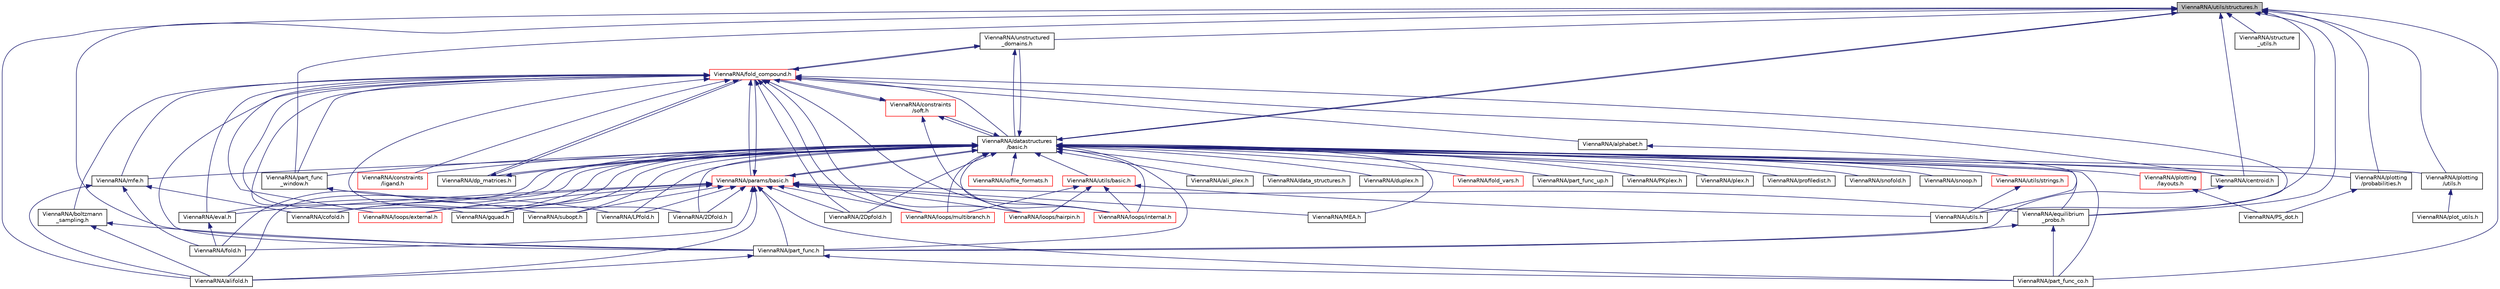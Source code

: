 digraph "ViennaRNA/utils/structures.h"
{
 // INTERACTIVE_SVG=YES
 // LATEX_PDF_SIZE
  bgcolor="transparent";
  edge [fontname="Helvetica",fontsize="10",labelfontname="Helvetica",labelfontsize="10"];
  node [fontname="Helvetica",fontsize="10",shape=record];
  Node16 [label="ViennaRNA/utils/structures.h",height=0.2,width=0.4,color="black", fillcolor="grey75", style="filled", fontcolor="black",tooltip="Various utility- and helper-functions for secondary structure parsing, converting,..."];
  Node16 -> Node17 [dir="back",color="midnightblue",fontsize="10",style="solid"];
  Node17 [label="ViennaRNA/alifold.h",height=0.2,width=0.4,color="black",URL="$alifold_8h.html",tooltip="Functions for comparative structure prediction using RNA sequence alignments."];
  Node16 -> Node18 [dir="back",color="midnightblue",fontsize="10",style="solid"];
  Node18 [label="ViennaRNA/centroid.h",height=0.2,width=0.4,color="black",URL="$centroid_8h.html",tooltip="Centroid structure computation."];
  Node18 -> Node19 [dir="back",color="midnightblue",fontsize="10",style="solid"];
  Node19 [label="ViennaRNA/part_func.h",height=0.2,width=0.4,color="black",URL="$part__func_8h.html",tooltip="Partition function implementations."];
  Node19 -> Node17 [dir="back",color="midnightblue",fontsize="10",style="solid"];
  Node19 -> Node20 [dir="back",color="midnightblue",fontsize="10",style="solid"];
  Node20 [label="ViennaRNA/part_func_co.h",height=0.2,width=0.4,color="black",URL="$part__func__co_8h.html",tooltip="Partition function for two RNA sequences."];
  Node16 -> Node21 [dir="back",color="midnightblue",fontsize="10",style="solid"];
  Node21 [label="ViennaRNA/equilibrium\l_probs.h",height=0.2,width=0.4,color="black",URL="$equilibrium__probs_8h.html",tooltip="Equilibrium Probability implementations."];
  Node21 -> Node19 [dir="back",color="midnightblue",fontsize="10",style="solid"];
  Node21 -> Node20 [dir="back",color="midnightblue",fontsize="10",style="solid"];
  Node16 -> Node19 [dir="back",color="midnightblue",fontsize="10",style="solid"];
  Node16 -> Node20 [dir="back",color="midnightblue",fontsize="10",style="solid"];
  Node16 -> Node22 [dir="back",color="midnightblue",fontsize="10",style="solid"];
  Node22 [label="ViennaRNA/part_func\l_window.h",height=0.2,width=0.4,color="black",URL="$part__func__window_8h.html",tooltip="Partition function and equilibrium probability implementation for the sliding window algorithm."];
  Node22 -> Node23 [dir="back",color="midnightblue",fontsize="10",style="solid"];
  Node23 [label="ViennaRNA/LPfold.h",height=0.2,width=0.4,color="black",URL="$LPfold_8h.html",tooltip="Partition function and equilibrium probability implementation for the sliding window algorithm."];
  Node16 -> Node24 [dir="back",color="midnightblue",fontsize="10",style="solid"];
  Node24 [label="ViennaRNA/structure\l_utils.h",height=0.2,width=0.4,color="black",URL="$structure__utils_8h.html",tooltip="Use ViennaRNA/utils/structures.h instead."];
  Node16 -> Node25 [dir="back",color="midnightblue",fontsize="10",style="solid"];
  Node25 [label="ViennaRNA/unstructured\l_domains.h",height=0.2,width=0.4,color="black",URL="$unstructured__domains_8h.html",tooltip="Functions to modify unstructured domains, e.g. to incorporate ligands binding to unpaired stretches."];
  Node25 -> Node26 [dir="back",color="midnightblue",fontsize="10",style="solid"];
  Node26 [label="ViennaRNA/fold_compound.h",height=0.2,width=0.4,color="red",URL="$fold__compound_8h.html",tooltip="The Basic Fold Compound API."];
  Node26 -> Node27 [dir="back",color="midnightblue",fontsize="10",style="solid"];
  Node27 [label="ViennaRNA/2Dfold.h",height=0.2,width=0.4,color="black",URL="$2Dfold_8h.html",tooltip="MFE structures for base pair distance classes."];
  Node26 -> Node28 [dir="back",color="midnightblue",fontsize="10",style="solid"];
  Node28 [label="ViennaRNA/2Dpfold.h",height=0.2,width=0.4,color="black",URL="$2Dpfold_8h.html",tooltip="Partition function implementations for base pair distance classes."];
  Node26 -> Node29 [dir="back",color="midnightblue",fontsize="10",style="solid"];
  Node29 [label="ViennaRNA/alphabet.h",height=0.2,width=0.4,color="black",URL="$alphabet_8h.html",tooltip="Functions to process, convert, and generally handle different nucleotide and/or base pair alphabets."];
  Node29 -> Node30 [dir="back",color="midnightblue",fontsize="10",style="solid"];
  Node30 [label="ViennaRNA/utils.h",height=0.2,width=0.4,color="black",URL="$utils_8h.html",tooltip="Use ViennaRNA/utils/basic.h instead."];
  Node26 -> Node31 [dir="back",color="midnightblue",fontsize="10",style="solid"];
  Node31 [label="ViennaRNA/boltzmann\l_sampling.h",height=0.2,width=0.4,color="black",URL="$boltzmann__sampling_8h.html",tooltip="Boltzmann Sampling of secondary structures from the ensemble."];
  Node31 -> Node17 [dir="back",color="midnightblue",fontsize="10",style="solid"];
  Node31 -> Node19 [dir="back",color="midnightblue",fontsize="10",style="solid"];
  Node26 -> Node18 [dir="back",color="midnightblue",fontsize="10",style="solid"];
  Node26 -> Node34 [dir="back",color="midnightblue",fontsize="10",style="solid"];
  Node34 [label="ViennaRNA/dp_matrices.h",height=0.2,width=0.4,color="black",URL="$dp__matrices_8h.html",tooltip="Functions to deal with standard dynamic programming (DP) matrices."];
  Node34 -> Node26 [dir="back",color="midnightblue",fontsize="10",style="solid"];
  Node34 -> Node35 [dir="back",color="midnightblue",fontsize="10",style="solid"];
  Node35 [label="ViennaRNA/datastructures\l/basic.h",height=0.2,width=0.4,color="black",URL="$datastructures_2basic_8h.html",tooltip="Various data structures and pre-processor macros."];
  Node35 -> Node27 [dir="back",color="midnightblue",fontsize="10",style="solid"];
  Node35 -> Node28 [dir="back",color="midnightblue",fontsize="10",style="solid"];
  Node35 -> Node36 [dir="back",color="midnightblue",fontsize="10",style="solid"];
  Node36 [label="ViennaRNA/ali_plex.h",height=0.2,width=0.4,color="black",URL="$ali__plex_8h_source.html",tooltip=" "];
  Node35 -> Node17 [dir="back",color="midnightblue",fontsize="10",style="solid"];
  Node35 -> Node18 [dir="back",color="midnightblue",fontsize="10",style="solid"];
  Node35 -> Node37 [dir="back",color="midnightblue",fontsize="10",style="solid"];
  Node37 [label="ViennaRNA/cofold.h",height=0.2,width=0.4,color="black",URL="$cofold_8h.html",tooltip="MFE implementations for RNA-RNA interaction."];
  Node35 -> Node38 [dir="back",color="midnightblue",fontsize="10",style="solid"];
  Node38 [label="ViennaRNA/data_structures.h",height=0.2,width=0.4,color="black",URL="$data__structures_8h.html",tooltip="Use ViennaRNA/datastructures/basic.h instead."];
  Node35 -> Node34 [dir="back",color="midnightblue",fontsize="10",style="solid"];
  Node35 -> Node39 [dir="back",color="midnightblue",fontsize="10",style="solid"];
  Node39 [label="ViennaRNA/duplex.h",height=0.2,width=0.4,color="black",URL="$duplex_8h.html",tooltip="Functions for simple RNA-RNA duplex interactions."];
  Node35 -> Node21 [dir="back",color="midnightblue",fontsize="10",style="solid"];
  Node35 -> Node40 [dir="back",color="midnightblue",fontsize="10",style="solid"];
  Node40 [label="ViennaRNA/eval.h",height=0.2,width=0.4,color="black",URL="$eval_8h.html",tooltip="Functions and variables related to energy evaluation of sequence/structure pairs."];
  Node40 -> Node41 [dir="back",color="midnightblue",fontsize="10",style="solid"];
  Node41 [label="ViennaRNA/fold.h",height=0.2,width=0.4,color="black",URL="$fold_8h.html",tooltip="MFE calculations for single RNA sequences."];
  Node35 -> Node41 [dir="back",color="midnightblue",fontsize="10",style="solid"];
  Node35 -> Node42 [dir="back",color="midnightblue",fontsize="10",style="solid"];
  Node42 [label="ViennaRNA/fold_vars.h",height=0.2,width=0.4,color="red",URL="$fold__vars_8h.html",tooltip="Here all all declarations of the global variables used throughout RNAlib."];
  Node35 -> Node44 [dir="back",color="midnightblue",fontsize="10",style="solid"];
  Node44 [label="ViennaRNA/gquad.h",height=0.2,width=0.4,color="black",URL="$gquad_8h.html",tooltip="G-quadruplexes."];
  Node35 -> Node23 [dir="back",color="midnightblue",fontsize="10",style="solid"];
  Node35 -> Node45 [dir="back",color="midnightblue",fontsize="10",style="solid"];
  Node45 [label="ViennaRNA/MEA.h",height=0.2,width=0.4,color="black",URL="$MEA_8h.html",tooltip="Computes a MEA (maximum expected accuracy) structure."];
  Node35 -> Node46 [dir="back",color="midnightblue",fontsize="10",style="solid"];
  Node46 [label="ViennaRNA/mfe.h",height=0.2,width=0.4,color="black",URL="$mfe_8h.html",tooltip="Compute Minimum Free energy (MFE) and backtrace corresponding secondary structures from RNA sequence ..."];
  Node46 -> Node17 [dir="back",color="midnightblue",fontsize="10",style="solid"];
  Node46 -> Node37 [dir="back",color="midnightblue",fontsize="10",style="solid"];
  Node46 -> Node41 [dir="back",color="midnightblue",fontsize="10",style="solid"];
  Node35 -> Node19 [dir="back",color="midnightblue",fontsize="10",style="solid"];
  Node35 -> Node20 [dir="back",color="midnightblue",fontsize="10",style="solid"];
  Node35 -> Node47 [dir="back",color="midnightblue",fontsize="10",style="solid"];
  Node47 [label="ViennaRNA/part_func_up.h",height=0.2,width=0.4,color="black",URL="$part__func__up_8h.html",tooltip="Implementations for accessibility and RNA-RNA interaction as a stepwise process."];
  Node35 -> Node22 [dir="back",color="midnightblue",fontsize="10",style="solid"];
  Node35 -> Node48 [dir="back",color="midnightblue",fontsize="10",style="solid"];
  Node48 [label="ViennaRNA/PKplex.h",height=0.2,width=0.4,color="black",URL="$PKplex_8h_source.html",tooltip=" "];
  Node35 -> Node49 [dir="back",color="midnightblue",fontsize="10",style="solid"];
  Node49 [label="ViennaRNA/plex.h",height=0.2,width=0.4,color="black",URL="$plex_8h_source.html",tooltip=" "];
  Node35 -> Node50 [dir="back",color="midnightblue",fontsize="10",style="solid"];
  Node50 [label="ViennaRNA/profiledist.h",height=0.2,width=0.4,color="black",URL="$profiledist_8h.html",tooltip=" "];
  Node35 -> Node51 [dir="back",color="midnightblue",fontsize="10",style="solid"];
  Node51 [label="ViennaRNA/snofold.h",height=0.2,width=0.4,color="black",URL="$snofold_8h_source.html",tooltip=" "];
  Node35 -> Node52 [dir="back",color="midnightblue",fontsize="10",style="solid"];
  Node52 [label="ViennaRNA/snoop.h",height=0.2,width=0.4,color="black",URL="$snoop_8h_source.html",tooltip=" "];
  Node35 -> Node53 [dir="back",color="midnightblue",fontsize="10",style="solid"];
  Node53 [label="ViennaRNA/subopt.h",height=0.2,width=0.4,color="black",URL="$subopt_8h.html",tooltip="RNAsubopt and density of states declarations."];
  Node35 -> Node25 [dir="back",color="midnightblue",fontsize="10",style="solid"];
  Node35 -> Node54 [dir="back",color="midnightblue",fontsize="10",style="solid"];
  Node54 [label="ViennaRNA/params/basic.h",height=0.2,width=0.4,color="red",URL="$params_2basic_8h.html",tooltip="Functions to deal with sets of energy parameters."];
  Node54 -> Node27 [dir="back",color="midnightblue",fontsize="10",style="solid"];
  Node54 -> Node28 [dir="back",color="midnightblue",fontsize="10",style="solid"];
  Node54 -> Node17 [dir="back",color="midnightblue",fontsize="10",style="solid"];
  Node54 -> Node37 [dir="back",color="midnightblue",fontsize="10",style="solid"];
  Node54 -> Node21 [dir="back",color="midnightblue",fontsize="10",style="solid"];
  Node54 -> Node40 [dir="back",color="midnightblue",fontsize="10",style="solid"];
  Node54 -> Node41 [dir="back",color="midnightblue",fontsize="10",style="solid"];
  Node54 -> Node26 [dir="back",color="midnightblue",fontsize="10",style="solid"];
  Node54 -> Node44 [dir="back",color="midnightblue",fontsize="10",style="solid"];
  Node54 -> Node23 [dir="back",color="midnightblue",fontsize="10",style="solid"];
  Node54 -> Node45 [dir="back",color="midnightblue",fontsize="10",style="solid"];
  Node54 -> Node19 [dir="back",color="midnightblue",fontsize="10",style="solid"];
  Node54 -> Node20 [dir="back",color="midnightblue",fontsize="10",style="solid"];
  Node54 -> Node53 [dir="back",color="midnightblue",fontsize="10",style="solid"];
  Node54 -> Node57 [dir="back",color="midnightblue",fontsize="10",style="solid"];
  Node57 [label="ViennaRNA/loops/external.h",height=0.2,width=0.4,color="red",URL="$external_8h.html",tooltip="Energy evaluation of exterior loops for MFE and partition function calculations."];
  Node54 -> Node61 [dir="back",color="midnightblue",fontsize="10",style="solid"];
  Node61 [label="ViennaRNA/loops/hairpin.h",height=0.2,width=0.4,color="red",URL="$hairpin_8h.html",tooltip="Energy evaluation of hairpin loops for MFE and partition function calculations."];
  Node54 -> Node63 [dir="back",color="midnightblue",fontsize="10",style="solid"];
  Node63 [label="ViennaRNA/loops/internal.h",height=0.2,width=0.4,color="red",URL="$internal_8h.html",tooltip="Energy evaluation of interior loops for MFE and partition function calculations."];
  Node54 -> Node65 [dir="back",color="midnightblue",fontsize="10",style="solid"];
  Node65 [label="ViennaRNA/loops/multibranch.h",height=0.2,width=0.4,color="red",URL="$multibranch_8h.html",tooltip="Energy evaluation of multibranch loops for MFE and partition function calculations."];
  Node54 -> Node35 [dir="back",color="midnightblue",fontsize="10",style="solid"];
  Node35 -> Node57 [dir="back",color="midnightblue",fontsize="10",style="solid"];
  Node35 -> Node61 [dir="back",color="midnightblue",fontsize="10",style="solid"];
  Node35 -> Node63 [dir="back",color="midnightblue",fontsize="10",style="solid"];
  Node35 -> Node65 [dir="back",color="midnightblue",fontsize="10",style="solid"];
  Node35 -> Node67 [dir="back",color="midnightblue",fontsize="10",style="solid"];
  Node67 [label="ViennaRNA/constraints\l/ligand.h",height=0.2,width=0.4,color="red",URL="$ligand_8h.html",tooltip="Functions for incorporation of ligands binding to hairpin and interior loop motifs using the soft con..."];
  Node35 -> Node70 [dir="back",color="midnightblue",fontsize="10",style="solid"];
  Node70 [label="ViennaRNA/constraints\l/soft.h",height=0.2,width=0.4,color="red",URL="$soft_8h.html",tooltip="Functions and data structures for secondary structure soft constraints."];
  Node70 -> Node26 [dir="back",color="midnightblue",fontsize="10",style="solid"];
  Node70 -> Node63 [dir="back",color="midnightblue",fontsize="10",style="solid"];
  Node70 -> Node35 [dir="back",color="midnightblue",fontsize="10",style="solid"];
  Node35 -> Node72 [dir="back",color="midnightblue",fontsize="10",style="solid"];
  Node72 [label="ViennaRNA/io/file_formats.h",height=0.2,width=0.4,color="red",URL="$io_2file__formats_8h.html",tooltip="Read and write different file formats for RNA sequences, structures."];
  Node35 -> Node74 [dir="back",color="midnightblue",fontsize="10",style="solid"];
  Node74 [label="ViennaRNA/plotting\l/layouts.h",height=0.2,width=0.4,color="red",URL="$layouts_8h.html",tooltip="Secondary structure plot layout algorithms."];
  Node74 -> Node76 [dir="back",color="midnightblue",fontsize="10",style="solid"];
  Node76 [label="ViennaRNA/PS_dot.h",height=0.2,width=0.4,color="black",URL="$PS__dot_8h.html",tooltip="Use ViennaRNA/plotting/probabilities.h instead."];
  Node35 -> Node79 [dir="back",color="midnightblue",fontsize="10",style="solid"];
  Node79 [label="ViennaRNA/plotting\l/probabilities.h",height=0.2,width=0.4,color="black",URL="$probabilities_8h.html",tooltip="Various functions for plotting RNA secondary structures, dot-plots and other visualizations."];
  Node79 -> Node76 [dir="back",color="midnightblue",fontsize="10",style="solid"];
  Node35 -> Node80 [dir="back",color="midnightblue",fontsize="10",style="solid"];
  Node80 [label="ViennaRNA/plotting\l/utils.h",height=0.2,width=0.4,color="black",URL="$plotting_2utils_8h.html",tooltip="Various utilities to assist in plotting secondary structures and consensus structures."];
  Node80 -> Node81 [dir="back",color="midnightblue",fontsize="10",style="solid"];
  Node81 [label="ViennaRNA/plot_utils.h",height=0.2,width=0.4,color="black",URL="$plot__utils_8h.html",tooltip="Use ViennaRNA/plotting/utils.h instead."];
  Node35 -> Node82 [dir="back",color="midnightblue",fontsize="10",style="solid"];
  Node82 [label="ViennaRNA/utils/basic.h",height=0.2,width=0.4,color="red",URL="$utils_2basic_8h.html",tooltip="General utility- and helper-functions used throughout the ViennaRNA Package."];
  Node82 -> Node30 [dir="back",color="midnightblue",fontsize="10",style="solid"];
  Node82 -> Node61 [dir="back",color="midnightblue",fontsize="10",style="solid"];
  Node82 -> Node63 [dir="back",color="midnightblue",fontsize="10",style="solid"];
  Node82 -> Node65 [dir="back",color="midnightblue",fontsize="10",style="solid"];
  Node35 -> Node83 [dir="back",color="midnightblue",fontsize="10",style="solid"];
  Node83 [label="ViennaRNA/utils/strings.h",height=0.2,width=0.4,color="red",URL="$strings_8h.html",tooltip="General utility- and helper-functions for RNA sequence and structure strings used throughout the Vien..."];
  Node83 -> Node30 [dir="back",color="midnightblue",fontsize="10",style="solid"];
  Node35 -> Node16 [dir="back",color="midnightblue",fontsize="10",style="solid"];
  Node26 -> Node21 [dir="back",color="midnightblue",fontsize="10",style="solid"];
  Node26 -> Node40 [dir="back",color="midnightblue",fontsize="10",style="solid"];
  Node26 -> Node44 [dir="back",color="midnightblue",fontsize="10",style="solid"];
  Node26 -> Node46 [dir="back",color="midnightblue",fontsize="10",style="solid"];
  Node26 -> Node19 [dir="back",color="midnightblue",fontsize="10",style="solid"];
  Node26 -> Node22 [dir="back",color="midnightblue",fontsize="10",style="solid"];
  Node26 -> Node53 [dir="back",color="midnightblue",fontsize="10",style="solid"];
  Node26 -> Node25 [dir="back",color="midnightblue",fontsize="10",style="solid"];
  Node26 -> Node54 [dir="back",color="midnightblue",fontsize="10",style="solid"];
  Node26 -> Node57 [dir="back",color="midnightblue",fontsize="10",style="solid"];
  Node26 -> Node61 [dir="back",color="midnightblue",fontsize="10",style="solid"];
  Node26 -> Node63 [dir="back",color="midnightblue",fontsize="10",style="solid"];
  Node26 -> Node65 [dir="back",color="midnightblue",fontsize="10",style="solid"];
  Node26 -> Node67 [dir="back",color="midnightblue",fontsize="10",style="solid"];
  Node26 -> Node70 [dir="back",color="midnightblue",fontsize="10",style="solid"];
  Node26 -> Node35 [dir="back",color="midnightblue",fontsize="10",style="solid"];
  Node25 -> Node35 [dir="back",color="midnightblue",fontsize="10",style="solid"];
  Node16 -> Node30 [dir="back",color="midnightblue",fontsize="10",style="solid"];
  Node16 -> Node79 [dir="back",color="midnightblue",fontsize="10",style="solid"];
  Node16 -> Node80 [dir="back",color="midnightblue",fontsize="10",style="solid"];
  Node16 -> Node35 [dir="back",color="midnightblue",fontsize="10",style="solid"];
}
